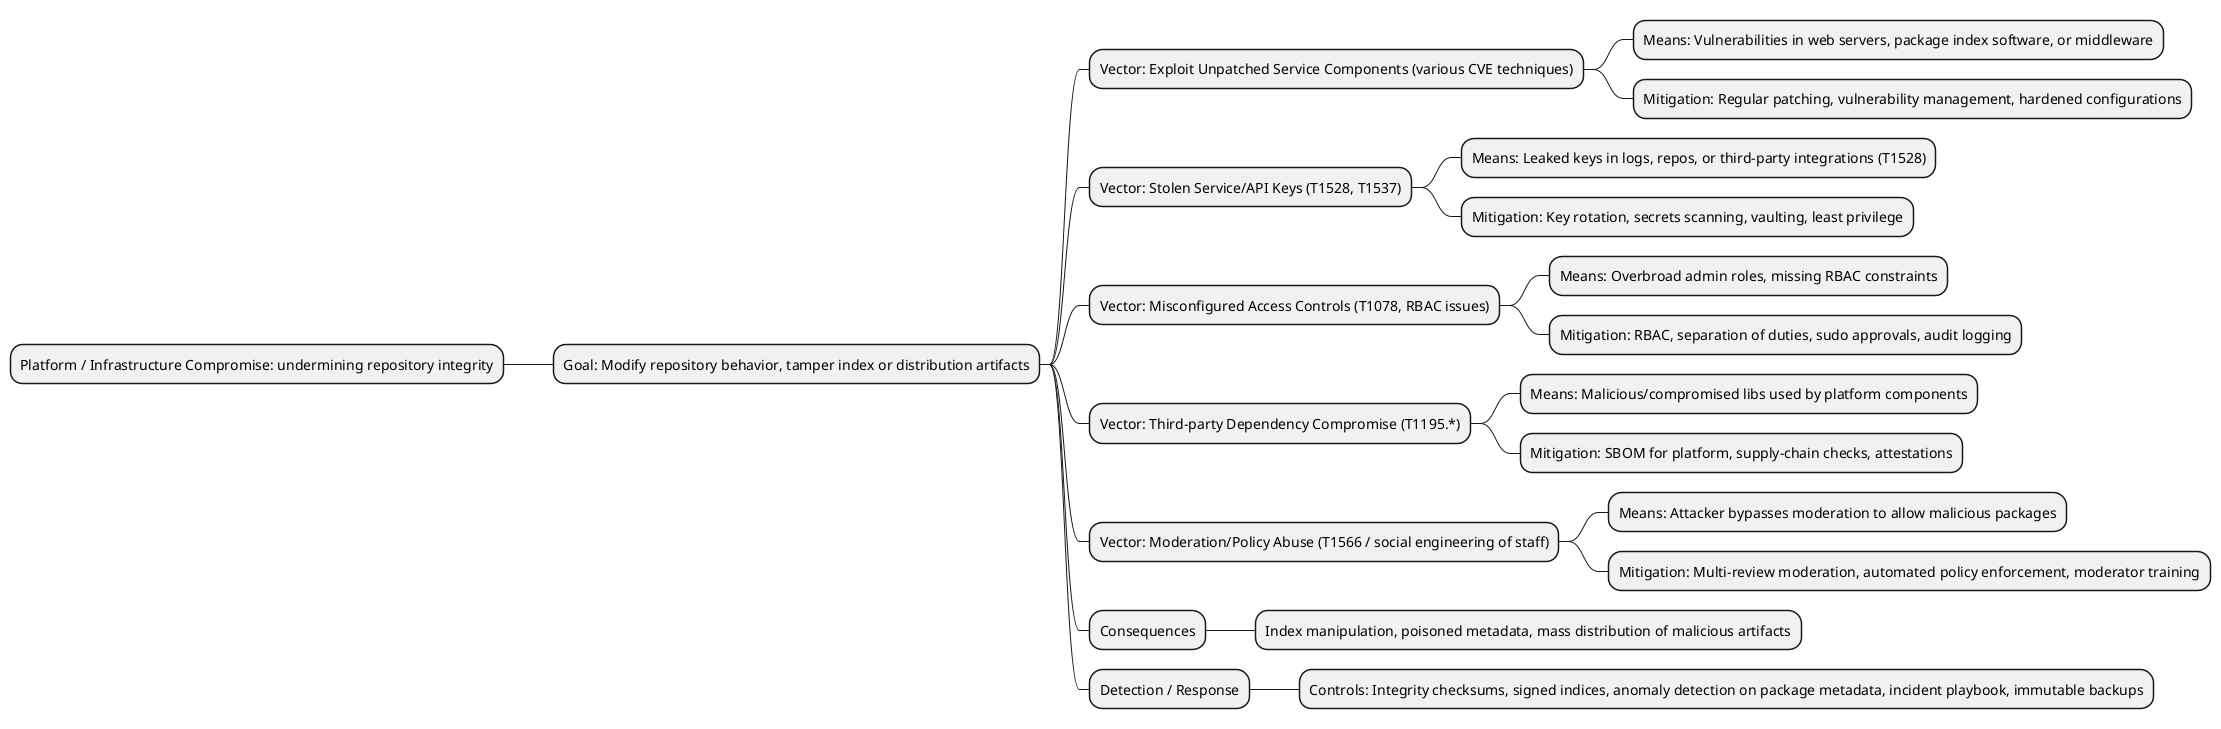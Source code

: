 @startmindmap
* Platform / Infrastructure Compromise: undermining repository integrity
** Goal: Modify repository behavior, tamper index or distribution artifacts
*** Vector: Exploit Unpatched Service Components (various CVE techniques)
**** Means: Vulnerabilities in web servers, package index software, or middleware
**** Mitigation: Regular patching, vulnerability management, hardened configurations
*** Vector: Stolen Service/API Keys (T1528, T1537)
**** Means: Leaked keys in logs, repos, or third-party integrations (T1528)
**** Mitigation: Key rotation, secrets scanning, vaulting, least privilege
*** Vector: Misconfigured Access Controls (T1078, RBAC issues)
**** Means: Overbroad admin roles, missing RBAC constraints
**** Mitigation: RBAC, separation of duties, sudo approvals, audit logging
*** Vector: Third-party Dependency Compromise (T1195.*)
**** Means: Malicious/compromised libs used by platform components
**** Mitigation: SBOM for platform, supply-chain checks, attestations
*** Vector: Moderation/Policy Abuse (T1566 / social engineering of staff)
**** Means: Attacker bypasses moderation to allow malicious packages
**** Mitigation: Multi-review moderation, automated policy enforcement, moderator training
*** Consequences
**** Index manipulation, poisoned metadata, mass distribution of malicious artifacts
*** Detection / Response
**** Controls: Integrity checksums, signed indices, anomaly detection on package metadata, incident playbook, immutable backups
@endmindmap
